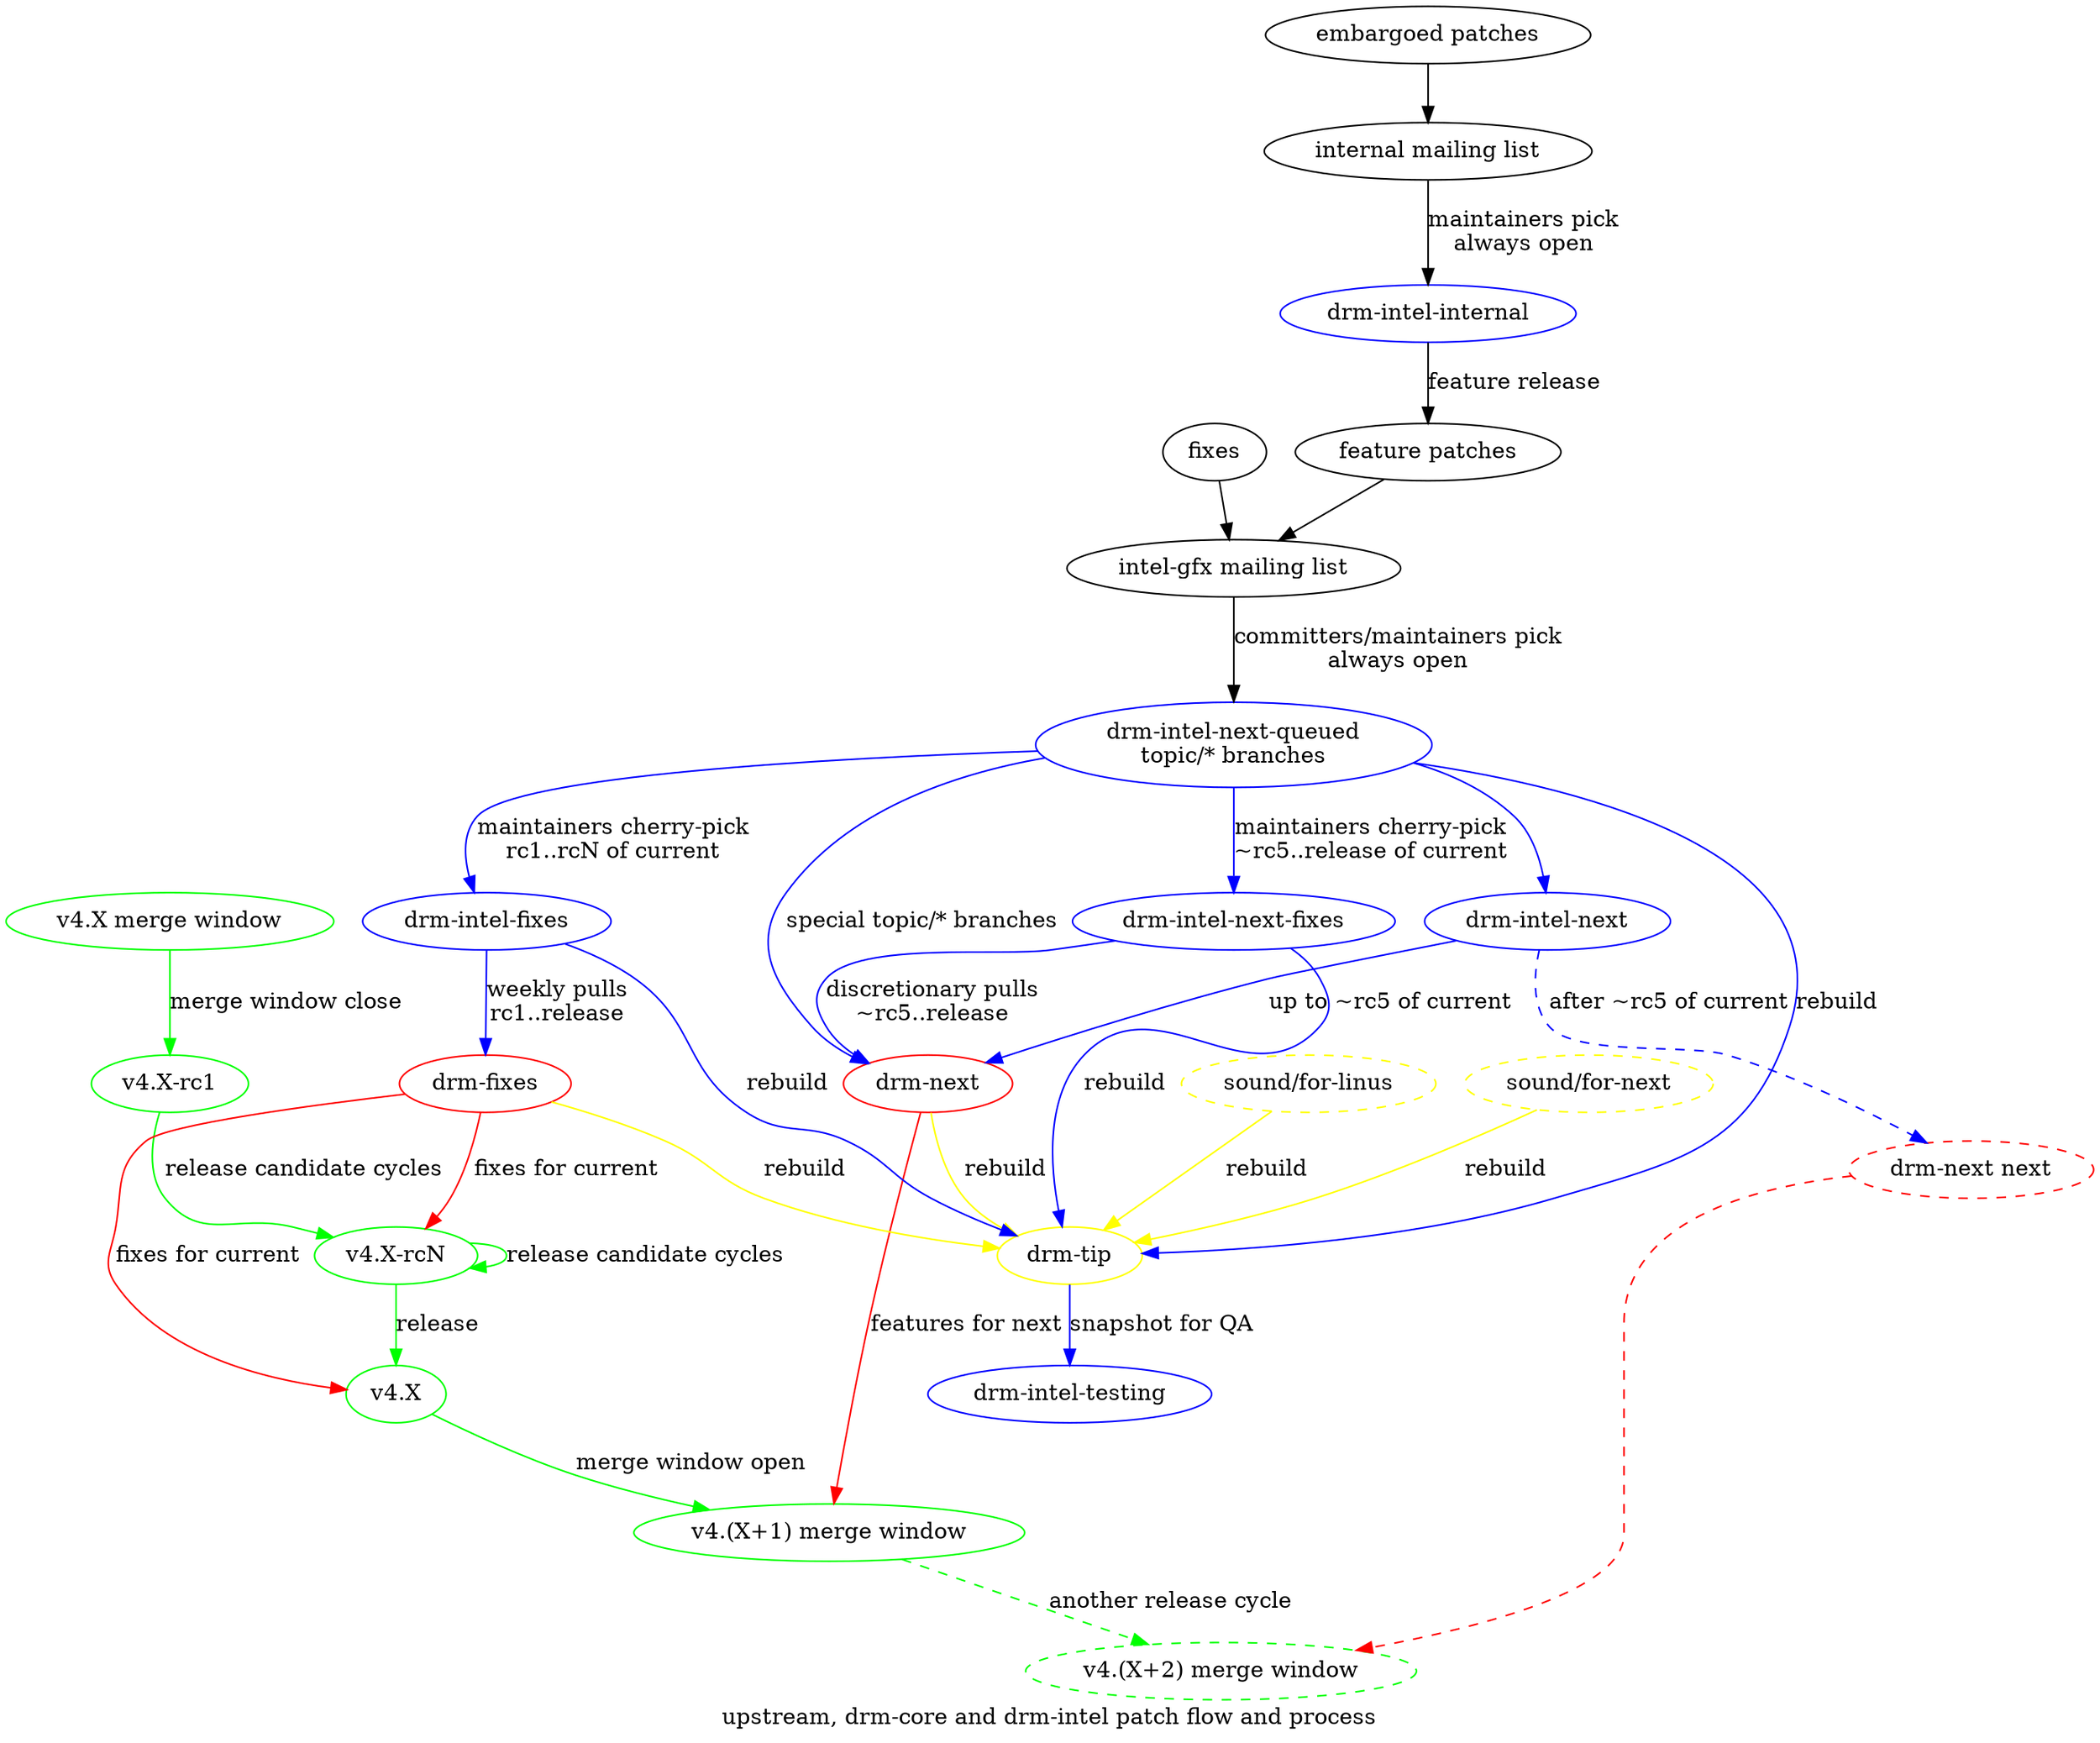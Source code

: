#
# Copyright © 2014-2015 Intel Corporation
#
# Permission is hereby granted, free of charge, to any person obtaining a
# copy of this software and associated documentation files (the "Software"),
# to deal in the Software without restriction, including without limitation
# the rights to use, copy, modify, merge, publish, distribute, sublicense,
# and/or sell copies of the Software, and to permit persons to whom the
# Software is furnished to do so, subject to the following conditions:
#
# The above copyright notice and this permission notice (including the next
# paragraph) shall be included in all copies or substantial portions of the
# Software.
#
# THE SOFTWARE IS PROVIDED "AS IS", WITHOUT WARRANTY OF ANY KIND, EXPRESS OR
# IMPLIED, INCLUDING BUT NOT LIMITED TO THE WARRANTIES OF MERCHANTABILITY,
# FITNESS FOR A PARTICULAR PURPOSE AND NONINFRINGEMENT.  IN NO EVENT SHALL
# THE AUTHORS OR COPYRIGHT HOLDERS BE LIABLE FOR ANY CLAIM, DAMAGES OR OTHER
# LIABILITY, WHETHER IN AN ACTION OF CONTRACT, TORT OR OTHERWISE, ARISING
# FROM, OUT OF OR IN CONNECTION WITH THE SOFTWARE OR THE USE OR OTHER DEALINGS
# IN THE SOFTWARE.
#
# Authors:
#	Jani Nikula <jani.nikula@intel.com>
#

strict digraph "drm-intel" {
       label="upstream, drm-core and drm-intel patch flow and process"

       # upstream
       mw1 [label="v4.X merge window" color=green]
       rc1 [label="v4.X-rc1" color=green]
       rcN [label="v4.X-rcN" color=green]
       release [label="v4.X" color=green]
       mw2 [label="v4.(X+1) merge window" color=green]
       mw3 [label="v4.(X+2) merge window" color=green style=dashed]

       mw1 -> rc1 [label="merge window close" color=green];
       rc1 -> rcN -> rcN [label="release candidate cycles" color=green];
       rcN -> release [label="release" color=green];
       release -> mw2 [label="merge window open" color=green];
       mw2 -> mw3 [label="another release cycle" color=green style=dashed];

       # drm-core
       "drm-next" [color=red]
       "drm-fixes" [color=red]
       "drm-next next" [color=red style=dashed]

       "drm-fixes" -> rcN [label="fixes for current" color=red]
       "drm-fixes" -> release [label="fixes for current" color=red]
       "drm-next" -> mw2 [label="features for next" color=red]
       "drm-next next" -> mw3 [color=red style=dashed]

       # drm-intel
       "drm-intel-fixes" [color=blue]
       "drm-intel-next" [color=blue]
       "drm-intel-next-fixes" [color=blue]
       "drm-intel-next-queued" [label="drm-intel-next-queued\ntopic/* branches" color=blue]
       "drm-intel-testing" [color=blue]
       "drm-intel-internal" [color=blue]

       "drm-intel-fixes" -> "drm-fixes" [label="weekly pulls\nrc1..release" color=blue]
       "drm-intel-next" -> "drm-next next" [label="after ~rc5 of current" color=blue style=dashed]
       "drm-intel-next" -> "drm-next" [label="up to ~rc5 of current" color=blue]
       "drm-intel-next-fixes" -> "drm-next" [label="discretionary pulls\n~rc5..release" color=blue]
       "drm-intel-next-queued" -> "drm-intel-next" [color=blue]
       "drm-intel-next-queued" -> "drm-next" [label="special topic/* branches" color=blue]
       "drm-tip" -> "drm-intel-testing" [label="snapshot for QA" color=blue]

       # other trees in nightly
       "sound/for-linus" [color=yellow style=dashed]
       "sound/for-next" [color=yellow style=dashed]

       # drm-tip
       "drm-tip" [color=yellow]

       # Intel contributions
       "drm-intel-fixes" -> "drm-tip" [label="rebuild" color=blue]
       "drm-intel-next-fixes" -> "drm-tip" [label="rebuild" color=blue]
       "drm-intel-next-queued" -> "drm-tip" [label="rebuild" color=blue]

       # external contributions
       "drm-next" -> "drm-tip" [label="rebuild" color=yellow]
       "drm-fixes" -> "drm-tip" [label="rebuild" color=yellow]
       "sound/for-next" -> "drm-tip" [label="rebuild" color=yellow]
       "sound/for-linus" -> "drm-tip" [label="rebuild" color=yellow]

       # patch flow
       "intel-gfx" [label="intel-gfx mailing list"]
       "internal" [label="internal mailing list"]

       "fixes" -> "intel-gfx"
       "feature patches" -> "intel-gfx"

       "embargoed patches" -> "internal"
       "drm-intel-internal" -> "feature patches" [label="feature release"]

       "internal" -> "drm-intel-internal" [label="maintainers pick\nalways open"]

       "intel-gfx" -> "drm-intel-next-queued" [label="committers/maintainers pick\nalways open"]
       "drm-intel-next-queued" -> "drm-intel-fixes" [label="maintainers cherry-pick\nrc1..rcN of current" color=blue]
       "drm-intel-next-queued" -> "drm-intel-next-fixes" [label="maintainers cherry-pick\n~rc5..release of current" color=blue]
}
